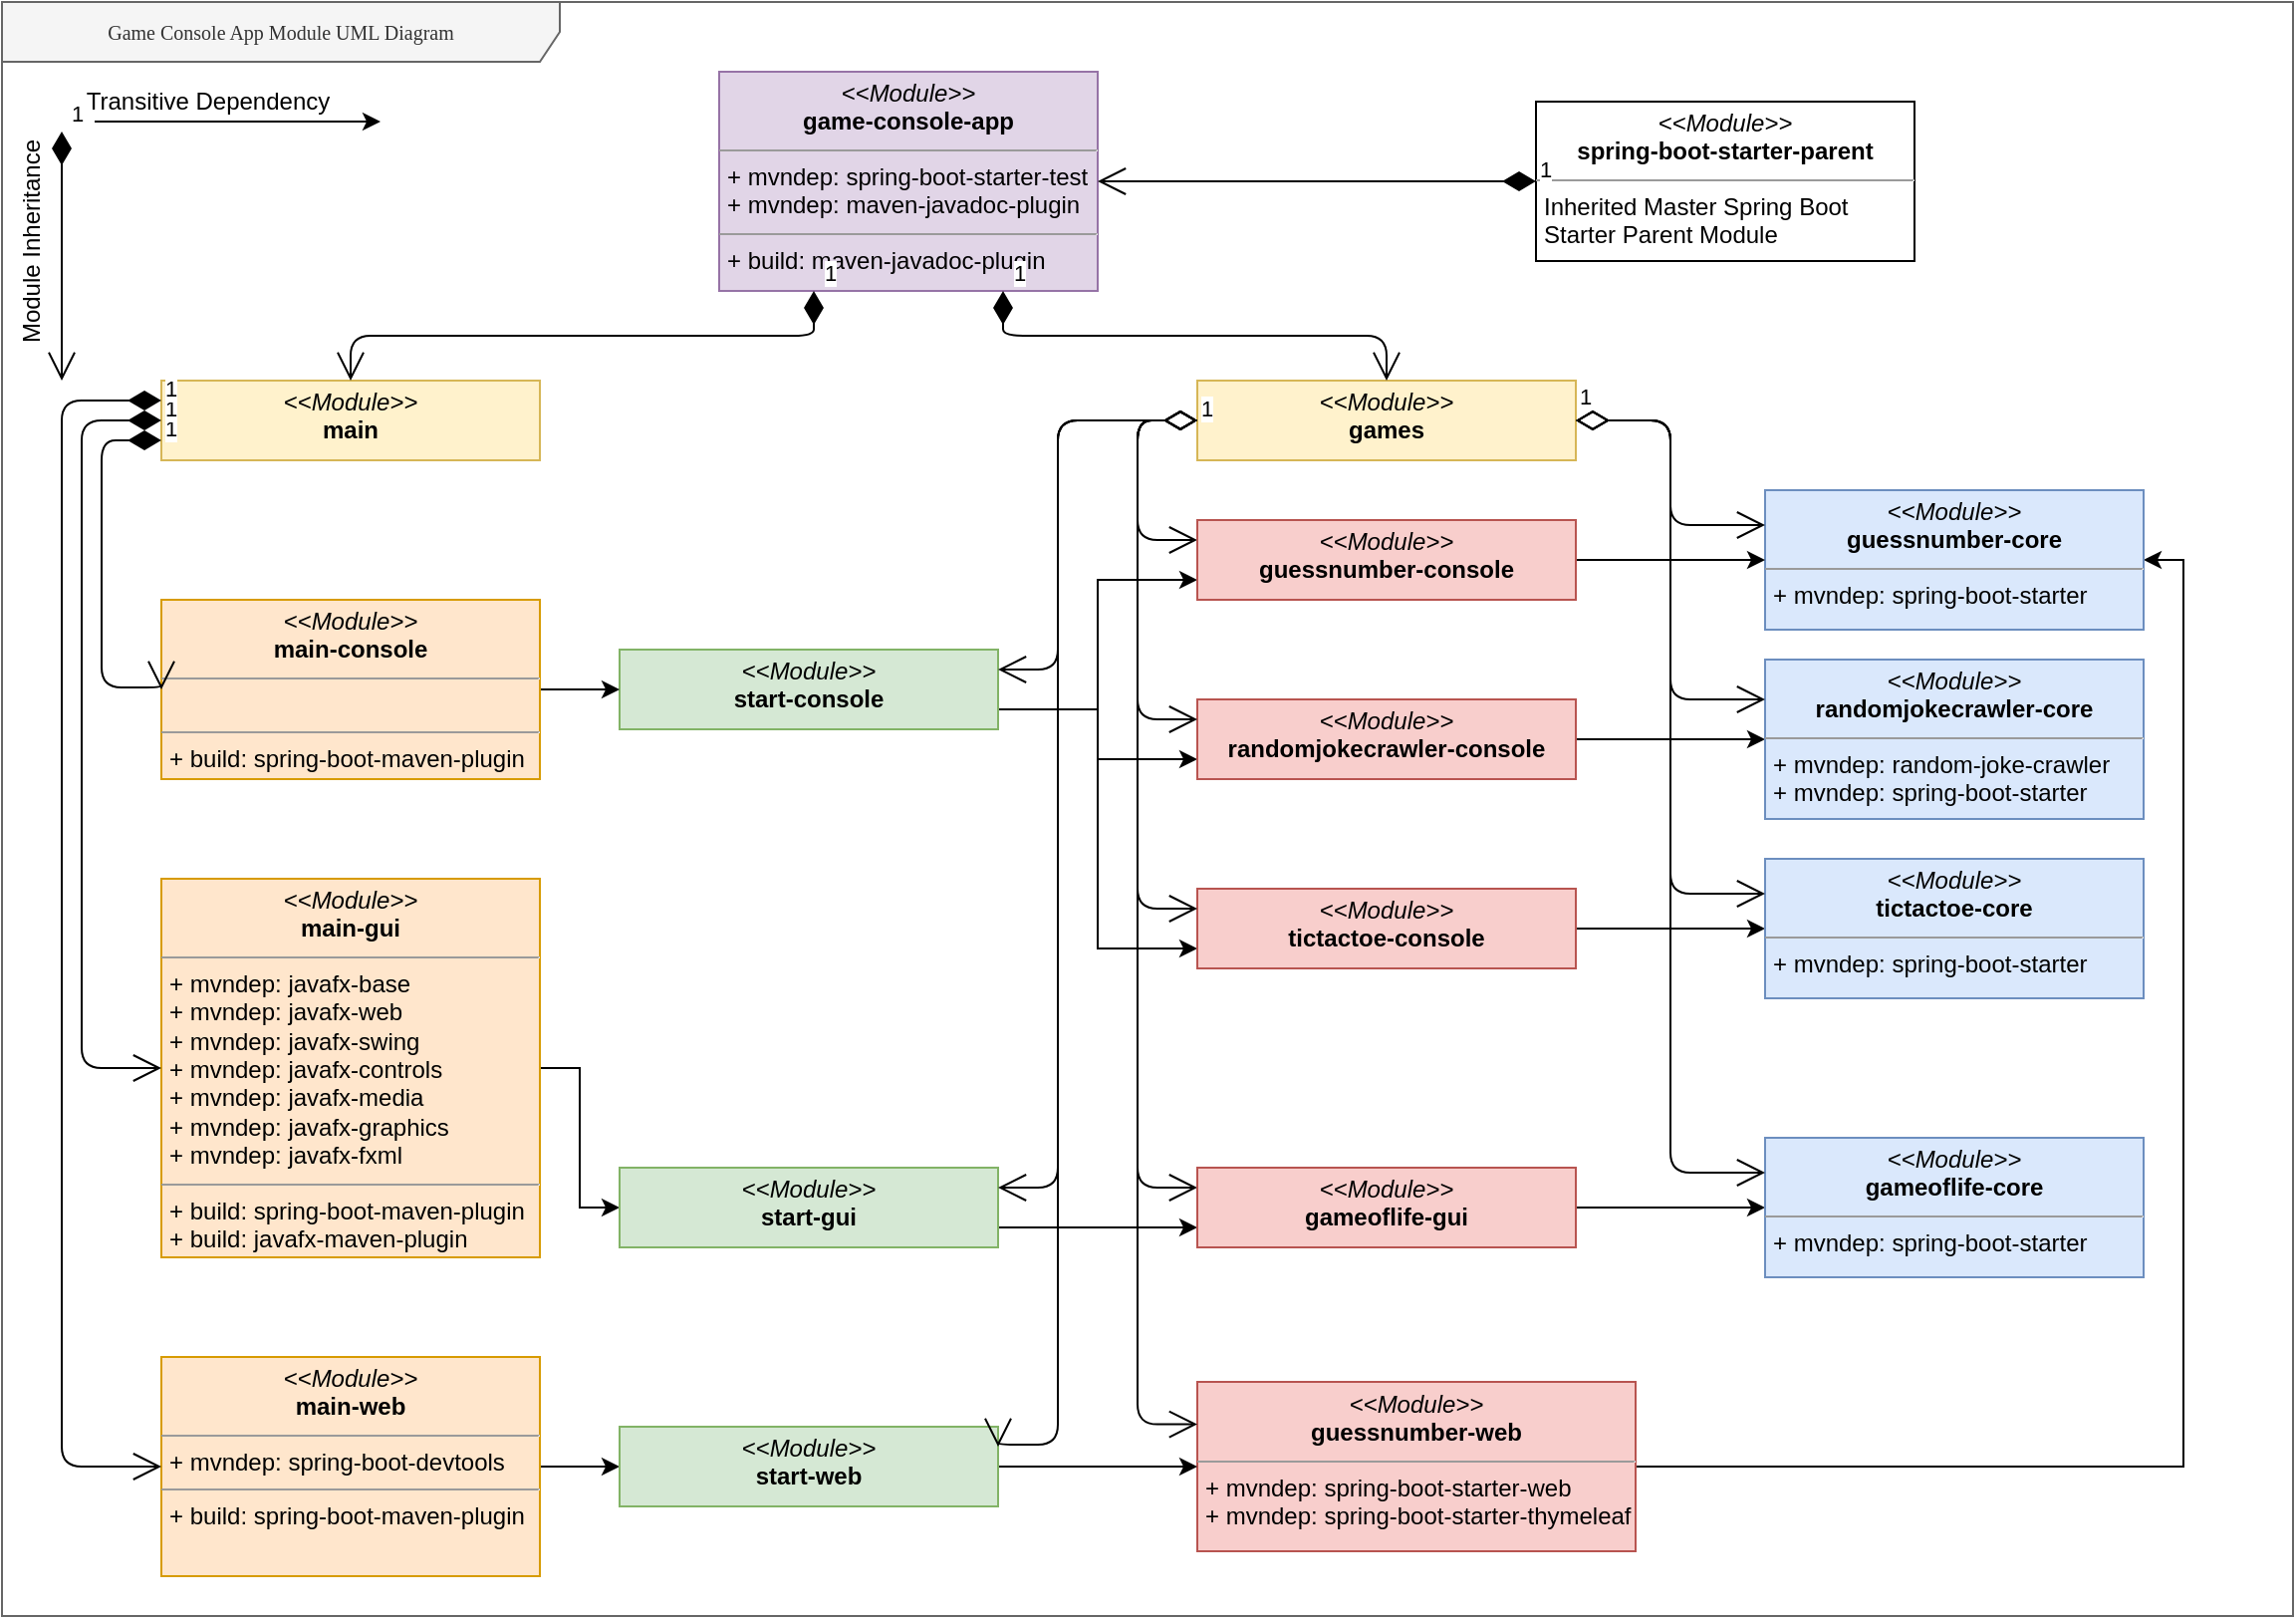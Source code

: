 <mxfile version="12.5.3" type="device"><diagram name="Page-1" id="c4acf3e9-155e-7222-9cf6-157b1a14988f"><mxGraphModel dx="1238" dy="614" grid="1" gridSize="10" guides="1" tooltips="1" connect="1" arrows="1" fold="1" page="1" pageScale="1" pageWidth="1169" pageHeight="827" background="#ffffff" math="0" shadow="0"><root><mxCell id="0"/><mxCell id="1" parent="0"/><mxCell id="17acba5748e5396b-1" value="Game Console App Module UML Diagram" style="shape=umlFrame;whiteSpace=wrap;html=1;rounded=0;shadow=0;comic=0;labelBackgroundColor=none;strokeWidth=1;fontFamily=Verdana;fontSize=10;align=center;width=280;height=30;fillColor=#f5f5f5;strokeColor=#666666;fontColor=#333333;" parent="1" vertex="1"><mxGeometry x="10" y="10" width="1150" height="810" as="geometry"/></mxCell><mxCell id="5d2195bd80daf111-40" style="edgeStyle=orthogonalEdgeStyle;rounded=0;html=1;dashed=1;labelBackgroundColor=none;startFill=0;endArrow=open;endFill=0;endSize=10;fontFamily=Verdana;fontSize=10;" parent="1" edge="1"><mxGeometry relative="1" as="geometry"><Array as="points"/><mxPoint x="730" y="814" as="sourcePoint"/></mxGeometry></mxCell><mxCell id="5d2195bd80daf111-18" value="&lt;p style=&quot;margin: 0px ; margin-top: 4px ; text-align: center&quot;&gt;&lt;i&gt;&amp;lt;&amp;lt;Module&amp;gt;&amp;gt;&lt;/i&gt;&lt;br&gt;&lt;b&gt;spring-boot-starter-parent&lt;/b&gt;&lt;/p&gt;&lt;hr size=&quot;1&quot;&gt;&lt;p style=&quot;margin: 0px ; margin-left: 4px&quot;&gt;Inherited Master Spring Boot&amp;nbsp;&lt;/p&gt;&lt;p style=&quot;margin: 0px ; margin-left: 4px&quot;&gt;&lt;span&gt;Starter Parent Module&lt;/span&gt;&lt;/p&gt;" style="verticalAlign=top;align=left;overflow=fill;fontSize=12;fontFamily=Helvetica;html=1;rounded=0;shadow=0;comic=0;labelBackgroundColor=none;strokeWidth=1" parent="1" vertex="1"><mxGeometry x="780" y="60" width="190" height="80" as="geometry"/></mxCell><mxCell id="Sc2iKdugHcJlQxg6Sadn-1" value="&lt;p style=&quot;margin: 0px ; margin-top: 4px ; text-align: center&quot;&gt;&lt;i&gt;&amp;lt;&amp;lt;Module&amp;gt;&amp;gt;&lt;/i&gt;&lt;br&gt;&lt;b&gt;game-console-app&lt;/b&gt;&lt;/p&gt;&lt;hr size=&quot;1&quot;&gt;&lt;p style=&quot;margin: 0px ; margin-left: 4px&quot;&gt;+ mvndep: spring-boot-starter-test&lt;br&gt;+ mvndep: maven-javadoc-plugin&lt;/p&gt;&lt;hr size=&quot;1&quot;&gt;&lt;p style=&quot;margin: 0px ; margin-left: 4px&quot;&gt;+ build: maven-javadoc-plugin&lt;/p&gt;&lt;p style=&quot;margin: 0px ; margin-left: 4px&quot;&gt;&lt;br&gt;&lt;/p&gt;&lt;p style=&quot;margin: 0px ; margin-left: 4px&quot;&gt;&lt;br&gt;&lt;/p&gt;" style="verticalAlign=top;align=left;overflow=fill;fontSize=12;fontFamily=Helvetica;html=1;rounded=0;shadow=0;comic=0;labelBackgroundColor=none;strokeWidth=1;fillColor=#e1d5e7;strokeColor=#9673a6;" parent="1" vertex="1"><mxGeometry x="370" y="45" width="190" height="110" as="geometry"/></mxCell><mxCell id="Sc2iKdugHcJlQxg6Sadn-7" value="&lt;p style=&quot;margin: 0px ; margin-top: 4px ; text-align: center&quot;&gt;&lt;i&gt;&amp;lt;&amp;lt;Module&amp;gt;&amp;gt;&lt;/i&gt;&lt;br&gt;&lt;b&gt;main&lt;/b&gt;&lt;/p&gt;" style="verticalAlign=top;align=left;overflow=fill;fontSize=12;fontFamily=Helvetica;html=1;rounded=0;shadow=0;comic=0;labelBackgroundColor=none;strokeWidth=1;fillColor=#fff2cc;strokeColor=#d6b656;" parent="1" vertex="1"><mxGeometry x="90" y="200" width="190" height="40" as="geometry"/></mxCell><mxCell id="Sc2iKdugHcJlQxg6Sadn-8" value="&lt;p style=&quot;margin: 0px ; margin-top: 4px ; text-align: center&quot;&gt;&lt;i&gt;&amp;lt;&amp;lt;Module&amp;gt;&amp;gt;&lt;/i&gt;&lt;br&gt;&lt;b&gt;games&lt;/b&gt;&lt;/p&gt;" style="verticalAlign=top;align=left;overflow=fill;fontSize=12;fontFamily=Helvetica;html=1;rounded=0;shadow=0;comic=0;labelBackgroundColor=none;strokeWidth=1;fillColor=#fff2cc;strokeColor=#d6b656;" parent="1" vertex="1"><mxGeometry x="610" y="200" width="190" height="40" as="geometry"/></mxCell><mxCell id="_cEf96mcBa7eI2STw_KN-12" style="edgeStyle=orthogonalEdgeStyle;rounded=0;orthogonalLoop=1;jettySize=auto;html=1;exitX=1;exitY=0.5;exitDx=0;exitDy=0;entryX=0;entryY=0.5;entryDx=0;entryDy=0;" parent="1" source="Sc2iKdugHcJlQxg6Sadn-14" target="Sc2iKdugHcJlQxg6Sadn-19" edge="1"><mxGeometry relative="1" as="geometry"/></mxCell><mxCell id="Sc2iKdugHcJlQxg6Sadn-14" value="&lt;p style=&quot;margin: 0px ; margin-top: 4px ; text-align: center&quot;&gt;&lt;i&gt;&amp;lt;&amp;lt;Module&amp;gt;&amp;gt;&lt;/i&gt;&lt;br&gt;&lt;b&gt;main-gui&lt;/b&gt;&lt;/p&gt;&lt;hr size=&quot;1&quot;&gt;&lt;p style=&quot;margin: 0px ; margin-left: 4px&quot;&gt;+ mvndep: javafx-base&lt;/p&gt;&lt;p style=&quot;margin: 0px ; margin-left: 4px&quot;&gt;+ mvndep: javafx-web&lt;br&gt;&lt;/p&gt;&lt;p style=&quot;margin: 0px ; margin-left: 4px&quot;&gt;+ mvndep: javafx-swing&lt;br&gt;&lt;/p&gt;&lt;p style=&quot;margin: 0px ; margin-left: 4px&quot;&gt;+ mvndep: javafx-controls&lt;br&gt;&lt;/p&gt;&lt;p style=&quot;margin: 0px ; margin-left: 4px&quot;&gt;+ mvndep: javafx-media&lt;br&gt;&lt;/p&gt;&lt;p style=&quot;margin: 0px ; margin-left: 4px&quot;&gt;+ mvndep: javafx-graphics&lt;br&gt;&lt;/p&gt;&lt;p style=&quot;margin: 0px ; margin-left: 4px&quot;&gt;+ mvndep: javafx-fxml&lt;br&gt;&lt;/p&gt;&lt;hr size=&quot;1&quot;&gt;&lt;p style=&quot;margin: 0px ; margin-left: 4px&quot;&gt;+ build: spring-boot-maven-plugin&lt;/p&gt;&lt;p style=&quot;margin: 0px ; margin-left: 4px&quot;&gt;+ build: javafx-maven-plugin&lt;/p&gt;" style="verticalAlign=top;align=left;overflow=fill;fontSize=12;fontFamily=Helvetica;html=1;rounded=0;shadow=0;comic=0;labelBackgroundColor=none;strokeWidth=1;fillColor=#ffe6cc;strokeColor=#d79b00;" parent="1" vertex="1"><mxGeometry x="90" y="450" width="190" height="190" as="geometry"/></mxCell><mxCell id="Sc2iKdugHcJlQxg6Sadn-34" style="edgeStyle=orthogonalEdgeStyle;rounded=0;orthogonalLoop=1;jettySize=auto;html=1;exitX=1;exitY=0.75;exitDx=0;exitDy=0;entryX=0;entryY=0.75;entryDx=0;entryDy=0;" parent="1" source="Sc2iKdugHcJlQxg6Sadn-16" target="Sc2iKdugHcJlQxg6Sadn-30" edge="1"><mxGeometry relative="1" as="geometry"><Array as="points"><mxPoint x="560" y="365"/><mxPoint x="560" y="300"/></Array></mxGeometry></mxCell><mxCell id="Sc2iKdugHcJlQxg6Sadn-36" style="edgeStyle=orthogonalEdgeStyle;rounded=0;orthogonalLoop=1;jettySize=auto;html=1;exitX=1;exitY=0.75;exitDx=0;exitDy=0;entryX=0;entryY=0.75;entryDx=0;entryDy=0;" parent="1" source="Sc2iKdugHcJlQxg6Sadn-16" target="Sc2iKdugHcJlQxg6Sadn-31" edge="1"><mxGeometry relative="1" as="geometry"><mxPoint x="910" y="480" as="targetPoint"/></mxGeometry></mxCell><mxCell id="Sc2iKdugHcJlQxg6Sadn-38" style="edgeStyle=orthogonalEdgeStyle;rounded=0;orthogonalLoop=1;jettySize=auto;html=1;exitX=1;exitY=0.75;exitDx=0;exitDy=0;entryX=0;entryY=0.75;entryDx=0;entryDy=0;" parent="1" source="Sc2iKdugHcJlQxg6Sadn-16" target="Sc2iKdugHcJlQxg6Sadn-32" edge="1"><mxGeometry relative="1" as="geometry"/></mxCell><mxCell id="Sc2iKdugHcJlQxg6Sadn-16" value="&lt;p style=&quot;margin: 0px ; margin-top: 4px ; text-align: center&quot;&gt;&lt;i&gt;&amp;lt;&amp;lt;Module&amp;gt;&amp;gt;&lt;/i&gt;&lt;br&gt;&lt;b&gt;start&lt;/b&gt;&lt;b&gt;-console&lt;/b&gt;&lt;/p&gt;&lt;p style=&quot;margin: 0px ; margin-left: 4px&quot;&gt;&lt;br&gt;&lt;/p&gt;" style="verticalAlign=top;align=left;overflow=fill;fontSize=12;fontFamily=Helvetica;html=1;rounded=0;shadow=0;comic=0;labelBackgroundColor=none;strokeWidth=1;fillColor=#d5e8d4;strokeColor=#82b366;" parent="1" vertex="1"><mxGeometry x="320" y="335" width="190" height="40" as="geometry"/></mxCell><mxCell id="Sc2iKdugHcJlQxg6Sadn-47" style="edgeStyle=orthogonalEdgeStyle;rounded=0;orthogonalLoop=1;jettySize=auto;html=1;exitX=1;exitY=0.75;exitDx=0;exitDy=0;entryX=0;entryY=0.75;entryDx=0;entryDy=0;" parent="1" source="Sc2iKdugHcJlQxg6Sadn-19" target="Sc2iKdugHcJlQxg6Sadn-46" edge="1"><mxGeometry relative="1" as="geometry"/></mxCell><mxCell id="Sc2iKdugHcJlQxg6Sadn-19" value="&lt;p style=&quot;margin: 0px ; margin-top: 4px ; text-align: center&quot;&gt;&lt;i&gt;&amp;lt;&amp;lt;Module&amp;gt;&amp;gt;&lt;/i&gt;&lt;br&gt;&lt;b&gt;start-gui&lt;/b&gt;&lt;/p&gt;" style="verticalAlign=top;align=left;overflow=fill;fontSize=12;fontFamily=Helvetica;html=1;rounded=0;shadow=0;comic=0;labelBackgroundColor=none;strokeWidth=1;fillColor=#d5e8d4;strokeColor=#82b366;" parent="1" vertex="1"><mxGeometry x="320" y="595" width="190" height="40" as="geometry"/></mxCell><mxCell id="Sc2iKdugHcJlQxg6Sadn-45" style="edgeStyle=orthogonalEdgeStyle;rounded=0;orthogonalLoop=1;jettySize=auto;html=1;exitX=1;exitY=0.5;exitDx=0;exitDy=0;entryX=1;entryY=0.5;entryDx=0;entryDy=0;" parent="1" source="Sc2iKdugHcJlQxg6Sadn-21" target="Sc2iKdugHcJlQxg6Sadn-33" edge="1"><mxGeometry relative="1" as="geometry"/></mxCell><mxCell id="Sc2iKdugHcJlQxg6Sadn-21" value="&lt;p style=&quot;margin: 0px ; margin-top: 4px ; text-align: center&quot;&gt;&lt;i&gt;&amp;lt;&amp;lt;Module&amp;gt;&amp;gt;&lt;/i&gt;&lt;br&gt;&lt;b&gt;guessnumber-web&lt;/b&gt;&lt;/p&gt;&lt;hr size=&quot;1&quot;&gt;&lt;p style=&quot;margin: 0px ; margin-left: 4px&quot;&gt;+ mvndep: spring-boot-starter-web&lt;/p&gt;&lt;p style=&quot;margin: 0px ; margin-left: 4px&quot;&gt;+ mvndep: spring-boot-starter-thymeleaf&lt;/p&gt;" style="verticalAlign=top;align=left;overflow=fill;fontSize=12;fontFamily=Helvetica;html=1;rounded=0;shadow=0;comic=0;labelBackgroundColor=none;strokeWidth=1;fillColor=#f8cecc;strokeColor=#b85450;" parent="1" vertex="1"><mxGeometry x="610" y="702.5" width="220" height="85" as="geometry"/></mxCell><mxCell id="_cEf96mcBa7eI2STw_KN-13" style="edgeStyle=orthogonalEdgeStyle;rounded=0;orthogonalLoop=1;jettySize=auto;html=1;exitX=1;exitY=0.5;exitDx=0;exitDy=0;entryX=0;entryY=0.5;entryDx=0;entryDy=0;" parent="1" source="Sc2iKdugHcJlQxg6Sadn-25" target="Sc2iKdugHcJlQxg6Sadn-26" edge="1"><mxGeometry relative="1" as="geometry"/></mxCell><mxCell id="Sc2iKdugHcJlQxg6Sadn-25" value="&lt;p style=&quot;margin: 0px ; margin-top: 4px ; text-align: center&quot;&gt;&lt;i&gt;&amp;lt;&amp;lt;Module&amp;gt;&amp;gt;&lt;/i&gt;&lt;br&gt;&lt;b&gt;main-web&lt;/b&gt;&lt;/p&gt;&lt;hr size=&quot;1&quot;&gt;&lt;p style=&quot;margin: 0px ; margin-left: 4px&quot;&gt;+ mvndep: spring-boot-devtools&lt;/p&gt;&lt;hr size=&quot;1&quot;&gt;&lt;p style=&quot;margin: 0px ; margin-left: 4px&quot;&gt;+ build: spring-boot-maven-plugin&lt;/p&gt;" style="verticalAlign=top;align=left;overflow=fill;fontSize=12;fontFamily=Helvetica;html=1;rounded=0;shadow=0;comic=0;labelBackgroundColor=none;strokeWidth=1;fillColor=#ffe6cc;strokeColor=#d79b00;" parent="1" vertex="1"><mxGeometry x="90" y="690" width="190" height="110" as="geometry"/></mxCell><mxCell id="Sc2iKdugHcJlQxg6Sadn-44" style="edgeStyle=orthogonalEdgeStyle;rounded=0;orthogonalLoop=1;jettySize=auto;html=1;exitX=1;exitY=0.5;exitDx=0;exitDy=0;entryX=0;entryY=0.5;entryDx=0;entryDy=0;" parent="1" source="Sc2iKdugHcJlQxg6Sadn-26" target="Sc2iKdugHcJlQxg6Sadn-21" edge="1"><mxGeometry relative="1" as="geometry"/></mxCell><mxCell id="Sc2iKdugHcJlQxg6Sadn-26" value="&lt;p style=&quot;margin: 0px ; margin-top: 4px ; text-align: center&quot;&gt;&lt;i&gt;&amp;lt;&amp;lt;Module&amp;gt;&amp;gt;&lt;/i&gt;&lt;br&gt;&lt;b&gt;start-web&lt;/b&gt;&lt;/p&gt;" style="verticalAlign=top;align=left;overflow=fill;fontSize=12;fontFamily=Helvetica;html=1;rounded=0;shadow=0;comic=0;labelBackgroundColor=none;strokeWidth=1;fillColor=#d5e8d4;strokeColor=#82b366;" parent="1" vertex="1"><mxGeometry x="320" y="725" width="190" height="40" as="geometry"/></mxCell><mxCell id="_cEf96mcBa7eI2STw_KN-15" style="edgeStyle=orthogonalEdgeStyle;rounded=0;orthogonalLoop=1;jettySize=auto;html=1;exitX=1;exitY=0.5;exitDx=0;exitDy=0;entryX=0;entryY=0.5;entryDx=0;entryDy=0;" parent="1" source="Sc2iKdugHcJlQxg6Sadn-31" target="Sc2iKdugHcJlQxg6Sadn-39" edge="1"><mxGeometry relative="1" as="geometry"/></mxCell><mxCell id="Sc2iKdugHcJlQxg6Sadn-31" value="&lt;p style=&quot;margin: 0px ; margin-top: 4px ; text-align: center&quot;&gt;&lt;i&gt;&amp;lt;&amp;lt;Module&amp;gt;&amp;gt;&lt;/i&gt;&lt;br&gt;&lt;b&gt;randomjokecrawler-console&lt;/b&gt;&lt;/p&gt;" style="verticalAlign=top;align=left;overflow=fill;fontSize=12;fontFamily=Helvetica;html=1;rounded=0;shadow=0;comic=0;labelBackgroundColor=none;strokeWidth=1;fillColor=#f8cecc;strokeColor=#b85450;" parent="1" vertex="1"><mxGeometry x="610" y="360" width="190" height="40" as="geometry"/></mxCell><mxCell id="_cEf96mcBa7eI2STw_KN-16" style="edgeStyle=orthogonalEdgeStyle;rounded=0;orthogonalLoop=1;jettySize=auto;html=1;exitX=1;exitY=0.5;exitDx=0;exitDy=0;entryX=0;entryY=0.5;entryDx=0;entryDy=0;" parent="1" source="Sc2iKdugHcJlQxg6Sadn-32" target="Sc2iKdugHcJlQxg6Sadn-41" edge="1"><mxGeometry relative="1" as="geometry"/></mxCell><mxCell id="Sc2iKdugHcJlQxg6Sadn-33" value="&lt;p style=&quot;margin: 0px ; margin-top: 4px ; text-align: center&quot;&gt;&lt;i&gt;&amp;lt;&amp;lt;Module&amp;gt;&amp;gt;&lt;/i&gt;&lt;br&gt;&lt;b&gt;guessnumber-core&lt;/b&gt;&lt;/p&gt;&lt;hr size=&quot;1&quot;&gt;&lt;p style=&quot;margin: 0px ; margin-left: 4px&quot;&gt;+ mvndep: spring-boot-starter&lt;/p&gt;" style="verticalAlign=top;align=left;overflow=fill;fontSize=12;fontFamily=Helvetica;html=1;rounded=0;shadow=0;comic=0;labelBackgroundColor=none;strokeWidth=1;fillColor=#dae8fc;strokeColor=#6c8ebf;" parent="1" vertex="1"><mxGeometry x="895" y="255" width="190" height="70" as="geometry"/></mxCell><mxCell id="Sc2iKdugHcJlQxg6Sadn-39" value="&lt;p style=&quot;margin: 0px ; margin-top: 4px ; text-align: center&quot;&gt;&lt;i&gt;&amp;lt;&amp;lt;Module&amp;gt;&amp;gt;&lt;/i&gt;&lt;br&gt;&lt;b&gt;randomjokecrawler-core&lt;/b&gt;&lt;/p&gt;&lt;hr size=&quot;1&quot;&gt;&lt;p style=&quot;margin: 0px ; margin-left: 4px&quot;&gt;+ mvndep: random-joke-crawler&lt;/p&gt;&lt;p style=&quot;margin: 0px ; margin-left: 4px&quot;&gt;+ mvndep: spring-boot-starter&lt;/p&gt;" style="verticalAlign=top;align=left;overflow=fill;fontSize=12;fontFamily=Helvetica;html=1;rounded=0;shadow=0;comic=0;labelBackgroundColor=none;strokeWidth=1;fillColor=#dae8fc;strokeColor=#6c8ebf;" parent="1" vertex="1"><mxGeometry x="895" y="340" width="190" height="80" as="geometry"/></mxCell><mxCell id="Sc2iKdugHcJlQxg6Sadn-41" value="&lt;p style=&quot;margin: 0px ; margin-top: 4px ; text-align: center&quot;&gt;&lt;i&gt;&amp;lt;&amp;lt;Module&amp;gt;&amp;gt;&lt;/i&gt;&lt;br&gt;&lt;b&gt;tictactoe-core&lt;/b&gt;&lt;/p&gt;&lt;hr size=&quot;1&quot;&gt;&lt;p style=&quot;margin: 0px ; margin-left: 4px&quot;&gt;+ mvndep: spring-boot-starter&lt;/p&gt;" style="verticalAlign=top;align=left;overflow=fill;fontSize=12;fontFamily=Helvetica;html=1;rounded=0;shadow=0;comic=0;labelBackgroundColor=none;strokeWidth=1;fillColor=#dae8fc;strokeColor=#6c8ebf;" parent="1" vertex="1"><mxGeometry x="895" y="440" width="190" height="70" as="geometry"/></mxCell><mxCell id="_cEf96mcBa7eI2STw_KN-17" style="edgeStyle=orthogonalEdgeStyle;rounded=0;orthogonalLoop=1;jettySize=auto;html=1;exitX=1;exitY=0.5;exitDx=0;exitDy=0;entryX=0;entryY=0.5;entryDx=0;entryDy=0;" parent="1" source="Sc2iKdugHcJlQxg6Sadn-46" target="Sc2iKdugHcJlQxg6Sadn-48" edge="1"><mxGeometry relative="1" as="geometry"/></mxCell><mxCell id="Sc2iKdugHcJlQxg6Sadn-48" value="&lt;p style=&quot;margin: 0px ; margin-top: 4px ; text-align: center&quot;&gt;&lt;i&gt;&amp;lt;&amp;lt;Module&amp;gt;&amp;gt;&lt;/i&gt;&lt;br&gt;&lt;b&gt;gameoflife-core&lt;/b&gt;&lt;/p&gt;&lt;hr size=&quot;1&quot;&gt;&lt;p style=&quot;margin: 0px ; margin-left: 4px&quot;&gt;+ mvndep: spring-boot-starter&lt;/p&gt;" style="verticalAlign=top;align=left;overflow=fill;fontSize=12;fontFamily=Helvetica;html=1;rounded=0;shadow=0;comic=0;labelBackgroundColor=none;strokeWidth=1;fillColor=#dae8fc;strokeColor=#6c8ebf;" parent="1" vertex="1"><mxGeometry x="895" y="580" width="190" height="70" as="geometry"/></mxCell><mxCell id="_cEf96mcBa7eI2STw_KN-11" style="edgeStyle=orthogonalEdgeStyle;rounded=0;orthogonalLoop=1;jettySize=auto;html=1;exitX=1;exitY=0.5;exitDx=0;exitDy=0;entryX=0;entryY=0.5;entryDx=0;entryDy=0;" parent="1" source="Sc2iKdugHcJlQxg6Sadn-15" target="Sc2iKdugHcJlQxg6Sadn-16" edge="1"><mxGeometry relative="1" as="geometry"/></mxCell><mxCell id="Sc2iKdugHcJlQxg6Sadn-15" value="&lt;p style=&quot;margin: 0px ; margin-top: 4px ; text-align: center&quot;&gt;&lt;i&gt;&amp;lt;&amp;lt;Module&amp;gt;&amp;gt;&lt;/i&gt;&lt;br&gt;&lt;b&gt;main-console&lt;/b&gt;&lt;/p&gt;&lt;hr size=&quot;1&quot;&gt;&lt;p style=&quot;margin: 0px ; margin-left: 4px&quot;&gt;&lt;br&gt;&lt;/p&gt;&lt;hr size=&quot;1&quot;&gt;&lt;p style=&quot;margin: 0px ; margin-left: 4px&quot;&gt;+ build: spring-boot-maven-plugin&lt;/p&gt;" style="verticalAlign=top;align=left;overflow=fill;fontSize=12;fontFamily=Helvetica;html=1;rounded=0;shadow=0;comic=0;labelBackgroundColor=none;strokeWidth=1;fillColor=#ffe6cc;strokeColor=#d79b00;" parent="1" vertex="1"><mxGeometry x="90" y="310" width="190" height="90" as="geometry"/></mxCell><mxCell id="_cEf96mcBa7eI2STw_KN-18" value="1" style="endArrow=open;html=1;endSize=12;startArrow=diamondThin;startSize=14;startFill=1;edgeStyle=orthogonalEdgeStyle;align=left;verticalAlign=bottom;entryX=0.5;entryY=0;entryDx=0;entryDy=0;exitX=0.25;exitY=1;exitDx=0;exitDy=0;" parent="1" source="Sc2iKdugHcJlQxg6Sadn-1" target="Sc2iKdugHcJlQxg6Sadn-7" edge="1"><mxGeometry x="-1" y="3" relative="1" as="geometry"><mxPoint x="670" y="260" as="sourcePoint"/><mxPoint x="830" y="260" as="targetPoint"/></mxGeometry></mxCell><mxCell id="_cEf96mcBa7eI2STw_KN-22" value="1" style="endArrow=open;html=1;endSize=12;startArrow=diamondThin;startSize=14;startFill=1;edgeStyle=orthogonalEdgeStyle;align=left;verticalAlign=bottom;entryX=1;entryY=0.5;entryDx=0;entryDy=0;exitX=0;exitY=0.5;exitDx=0;exitDy=0;" parent="1" source="5d2195bd80daf111-18" target="Sc2iKdugHcJlQxg6Sadn-1" edge="1"><mxGeometry x="-1" y="3" relative="1" as="geometry"><mxPoint x="960" y="100" as="sourcePoint"/><mxPoint x="1120" y="100" as="targetPoint"/></mxGeometry></mxCell><mxCell id="_cEf96mcBa7eI2STw_KN-24" value="1" style="endArrow=open;html=1;endSize=12;startArrow=diamondThin;startSize=14;startFill=1;edgeStyle=orthogonalEdgeStyle;align=left;verticalAlign=bottom;exitX=0;exitY=0.75;exitDx=0;exitDy=0;entryX=0;entryY=0.5;entryDx=0;entryDy=0;" parent="1" source="Sc2iKdugHcJlQxg6Sadn-7" target="Sc2iKdugHcJlQxg6Sadn-15" edge="1"><mxGeometry x="-1" y="3" relative="1" as="geometry"><mxPoint x="120" y="300" as="sourcePoint"/><mxPoint x="280" y="300" as="targetPoint"/><Array as="points"><mxPoint x="60" y="230"/><mxPoint x="60" y="354"/></Array></mxGeometry></mxCell><mxCell id="_cEf96mcBa7eI2STw_KN-25" value="1" style="endArrow=open;html=1;endSize=12;startArrow=diamondThin;startSize=14;startFill=1;edgeStyle=orthogonalEdgeStyle;align=left;verticalAlign=bottom;exitX=0;exitY=0.5;exitDx=0;exitDy=0;entryX=0;entryY=0.5;entryDx=0;entryDy=0;" parent="1" source="Sc2iKdugHcJlQxg6Sadn-7" target="Sc2iKdugHcJlQxg6Sadn-14" edge="1"><mxGeometry x="-1" y="3" relative="1" as="geometry"><mxPoint x="70" y="310" as="sourcePoint"/><mxPoint x="230" y="310" as="targetPoint"/><Array as="points"><mxPoint x="50" y="220"/><mxPoint x="50" y="545"/></Array></mxGeometry></mxCell><mxCell id="_cEf96mcBa7eI2STw_KN-27" value="1" style="endArrow=open;html=1;endSize=12;startArrow=diamondThin;startSize=14;startFill=1;edgeStyle=orthogonalEdgeStyle;align=left;verticalAlign=bottom;exitX=0.75;exitY=1;exitDx=0;exitDy=0;entryX=0.5;entryY=0;entryDx=0;entryDy=0;" parent="1" source="Sc2iKdugHcJlQxg6Sadn-1" target="Sc2iKdugHcJlQxg6Sadn-8" edge="1"><mxGeometry x="-1" y="3" relative="1" as="geometry"><mxPoint x="840" y="180" as="sourcePoint"/><mxPoint x="1000" y="180" as="targetPoint"/></mxGeometry></mxCell><mxCell id="_cEf96mcBa7eI2STw_KN-29" value="1" style="endArrow=open;html=1;endSize=12;startArrow=diamondThin;startSize=14;startFill=0;edgeStyle=orthogonalEdgeStyle;align=left;verticalAlign=bottom;exitX=0;exitY=0.5;exitDx=0;exitDy=0;entryX=0;entryY=0.25;entryDx=0;entryDy=0;" parent="1" source="Sc2iKdugHcJlQxg6Sadn-8" target="Sc2iKdugHcJlQxg6Sadn-30" edge="1"><mxGeometry x="-1" y="3" relative="1" as="geometry"><mxPoint x="600" y="620" as="sourcePoint"/><mxPoint x="760" y="620" as="targetPoint"/><Array as="points"><mxPoint x="580" y="220"/><mxPoint x="580" y="280"/></Array></mxGeometry></mxCell><mxCell id="_cEf96mcBa7eI2STw_KN-34" value="1" style="endArrow=open;html=1;endSize=12;startArrow=diamondThin;startSize=14;startFill=0;edgeStyle=orthogonalEdgeStyle;align=left;verticalAlign=bottom;entryX=1;entryY=0.25;entryDx=0;entryDy=0;exitX=0;exitY=0.5;exitDx=0;exitDy=0;" parent="1" source="Sc2iKdugHcJlQxg6Sadn-8" target="Sc2iKdugHcJlQxg6Sadn-26" edge="1"><mxGeometry x="-1" y="3" relative="1" as="geometry"><mxPoint x="550" y="220" as="sourcePoint"/><mxPoint x="710" y="220" as="targetPoint"/><Array as="points"><mxPoint x="540" y="220"/><mxPoint x="540" y="734"/></Array></mxGeometry></mxCell><mxCell id="_cEf96mcBa7eI2STw_KN-36" value="1" style="endArrow=open;html=1;endSize=12;startArrow=diamondThin;startSize=14;startFill=0;edgeStyle=orthogonalEdgeStyle;align=left;verticalAlign=bottom;entryX=1;entryY=0.25;entryDx=0;entryDy=0;exitX=0;exitY=0.5;exitDx=0;exitDy=0;" parent="1" source="Sc2iKdugHcJlQxg6Sadn-8" target="Sc2iKdugHcJlQxg6Sadn-16" edge="1"><mxGeometry x="-1" y="3" relative="1" as="geometry"><mxPoint x="570" y="240" as="sourcePoint"/><mxPoint x="730" y="240" as="targetPoint"/><Array as="points"><mxPoint x="540" y="220"/><mxPoint x="540" y="345"/></Array></mxGeometry></mxCell><mxCell id="_cEf96mcBa7eI2STw_KN-37" value="1" style="endArrow=open;html=1;endSize=12;startArrow=diamondThin;startSize=14;startFill=0;edgeStyle=orthogonalEdgeStyle;align=left;verticalAlign=bottom;entryX=0;entryY=0.25;entryDx=0;entryDy=0;exitX=0;exitY=0.5;exitDx=0;exitDy=0;" parent="1" source="Sc2iKdugHcJlQxg6Sadn-8" target="Sc2iKdugHcJlQxg6Sadn-21" edge="1"><mxGeometry x="-1" y="3" relative="1" as="geometry"><mxPoint x="580" y="250" as="sourcePoint"/><mxPoint x="740" y="250" as="targetPoint"/><Array as="points"><mxPoint x="580" y="220"/><mxPoint x="580" y="724"/></Array></mxGeometry></mxCell><mxCell id="_cEf96mcBa7eI2STw_KN-38" value="1" style="endArrow=open;html=1;endSize=12;startArrow=diamondThin;startSize=14;startFill=0;edgeStyle=orthogonalEdgeStyle;align=left;verticalAlign=bottom;entryX=0;entryY=0.25;entryDx=0;entryDy=0;exitX=0;exitY=0.5;exitDx=0;exitDy=0;" parent="1" source="Sc2iKdugHcJlQxg6Sadn-8" target="Sc2iKdugHcJlQxg6Sadn-46" edge="1"><mxGeometry x="-1" y="3" relative="1" as="geometry"><mxPoint x="590" y="260" as="sourcePoint"/><mxPoint x="750" y="260" as="targetPoint"/><Array as="points"><mxPoint x="580" y="220"/><mxPoint x="580" y="605"/></Array></mxGeometry></mxCell><mxCell id="_cEf96mcBa7eI2STw_KN-45" value="1" style="endArrow=open;html=1;endSize=12;startArrow=diamondThin;startSize=14;startFill=0;edgeStyle=orthogonalEdgeStyle;align=left;verticalAlign=bottom;entryX=0;entryY=0.25;entryDx=0;entryDy=0;exitX=0;exitY=0.5;exitDx=0;exitDy=0;" parent="1" source="Sc2iKdugHcJlQxg6Sadn-8" target="Sc2iKdugHcJlQxg6Sadn-31" edge="1"><mxGeometry x="-1" y="3" relative="1" as="geometry"><mxPoint x="740" y="564.58" as="sourcePoint"/><mxPoint x="900" y="564.58" as="targetPoint"/><Array as="points"><mxPoint x="580" y="220"/><mxPoint x="580" y="370"/></Array></mxGeometry></mxCell><mxCell id="_cEf96mcBa7eI2STw_KN-51" value="1" style="endArrow=open;html=1;endSize=12;startArrow=diamondThin;startSize=14;startFill=1;edgeStyle=orthogonalEdgeStyle;align=left;verticalAlign=bottom;" parent="1" edge="1"><mxGeometry x="-1" y="3" relative="1" as="geometry"><mxPoint x="40" y="75" as="sourcePoint"/><mxPoint x="40" y="200" as="targetPoint"/><Array as="points"><mxPoint x="40" y="95"/><mxPoint x="40" y="95"/></Array></mxGeometry></mxCell><mxCell id="_cEf96mcBa7eI2STw_KN-52" value="Transitive Dependency" style="text;html=1;strokeColor=none;fillColor=none;align=center;verticalAlign=middle;whiteSpace=wrap;rounded=0;" parent="1" vertex="1"><mxGeometry x="50" y="50" width="127" height="20" as="geometry"/></mxCell><mxCell id="_cEf96mcBa7eI2STw_KN-53" value="Module Inheritance" style="text;html=1;strokeColor=none;fillColor=none;align=center;verticalAlign=middle;whiteSpace=wrap;rounded=0;rotation=-90;" parent="1" vertex="1"><mxGeometry x="-35" y="120" width="120" height="20" as="geometry"/></mxCell><mxCell id="_cEf96mcBa7eI2STw_KN-56" style="edgeStyle=orthogonalEdgeStyle;rounded=0;orthogonalLoop=1;jettySize=auto;html=1;exitX=1;exitY=0.5;exitDx=0;exitDy=0;" parent="1" edge="1"><mxGeometry relative="1" as="geometry"><mxPoint x="56.5" y="70" as="sourcePoint"/><mxPoint x="200" y="70" as="targetPoint"/></mxGeometry></mxCell><mxCell id="_cEf96mcBa7eI2STw_KN-62" style="edgeStyle=orthogonalEdgeStyle;rounded=0;orthogonalLoop=1;jettySize=auto;html=1;exitX=1;exitY=0.5;exitDx=0;exitDy=0;entryX=0;entryY=0.5;entryDx=0;entryDy=0;" parent="1" source="Sc2iKdugHcJlQxg6Sadn-30" target="Sc2iKdugHcJlQxg6Sadn-33" edge="1"><mxGeometry relative="1" as="geometry"/></mxCell><mxCell id="Sc2iKdugHcJlQxg6Sadn-30" value="&lt;p style=&quot;margin: 0px ; margin-top: 4px ; text-align: center&quot;&gt;&lt;i&gt;&amp;lt;&amp;lt;Module&amp;gt;&amp;gt;&lt;/i&gt;&lt;br&gt;&lt;b&gt;guessnumber-console&lt;/b&gt;&lt;/p&gt;" style="verticalAlign=top;align=left;overflow=fill;fontSize=12;fontFamily=Helvetica;html=1;rounded=0;shadow=0;comic=0;labelBackgroundColor=none;strokeWidth=1;fillColor=#f8cecc;strokeColor=#b85450;" parent="1" vertex="1"><mxGeometry x="610" y="270" width="190" height="40" as="geometry"/></mxCell><mxCell id="Sc2iKdugHcJlQxg6Sadn-46" value="&lt;p style=&quot;margin: 0px ; margin-top: 4px ; text-align: center&quot;&gt;&lt;i&gt;&amp;lt;&amp;lt;Module&amp;gt;&amp;gt;&lt;/i&gt;&lt;br&gt;&lt;b&gt;gameoflife-gui&lt;/b&gt;&lt;/p&gt;&lt;p style=&quot;margin: 0px ; margin-top: 4px ; text-align: center&quot;&gt;&lt;b&gt;&lt;br&gt;&lt;/b&gt;&lt;/p&gt;" style="verticalAlign=top;align=left;overflow=fill;fontSize=12;fontFamily=Helvetica;html=1;rounded=0;shadow=0;comic=0;labelBackgroundColor=none;strokeWidth=1;fillColor=#f8cecc;strokeColor=#b85450;" parent="1" vertex="1"><mxGeometry x="610" y="595" width="190" height="40" as="geometry"/></mxCell><mxCell id="Sc2iKdugHcJlQxg6Sadn-32" value="&lt;p style=&quot;margin: 0px ; margin-top: 4px ; text-align: center&quot;&gt;&lt;i&gt;&amp;lt;&amp;lt;Module&amp;gt;&amp;gt;&lt;/i&gt;&lt;br&gt;&lt;b&gt;tictactoe-console&lt;/b&gt;&lt;/p&gt;" style="verticalAlign=top;align=left;overflow=fill;fontSize=12;fontFamily=Helvetica;html=1;rounded=0;shadow=0;comic=0;labelBackgroundColor=none;strokeWidth=1;fillColor=#f8cecc;strokeColor=#b85450;" parent="1" vertex="1"><mxGeometry x="610" y="455" width="190" height="40" as="geometry"/></mxCell><mxCell id="_cEf96mcBa7eI2STw_KN-61" value="1" style="endArrow=open;html=1;endSize=12;startArrow=diamondThin;startSize=14;startFill=0;edgeStyle=orthogonalEdgeStyle;align=left;verticalAlign=bottom;entryX=0;entryY=0.25;entryDx=0;entryDy=0;exitX=0;exitY=0.5;exitDx=0;exitDy=0;" parent="1" source="Sc2iKdugHcJlQxg6Sadn-8" target="Sc2iKdugHcJlQxg6Sadn-32" edge="1"><mxGeometry x="-1" y="3" relative="1" as="geometry"><mxPoint x="610.471" y="220.353" as="sourcePoint"/><mxPoint x="610.471" y="369.765" as="targetPoint"/><Array as="points"><mxPoint x="580" y="220"/><mxPoint x="580" y="465"/></Array></mxGeometry></mxCell><mxCell id="_cEf96mcBa7eI2STw_KN-65" value="1" style="endArrow=open;html=1;endSize=12;startArrow=diamondThin;startSize=14;startFill=1;edgeStyle=orthogonalEdgeStyle;align=left;verticalAlign=bottom;exitX=0;exitY=0.25;exitDx=0;exitDy=0;entryX=0;entryY=0.5;entryDx=0;entryDy=0;" parent="1" source="Sc2iKdugHcJlQxg6Sadn-7" target="Sc2iKdugHcJlQxg6Sadn-25" edge="1"><mxGeometry x="-1" y="3" relative="1" as="geometry"><mxPoint x="111.665" y="209.862" as="sourcePoint"/><mxPoint x="66.665" y="329.862" as="targetPoint"/><Array as="points"><mxPoint x="40" y="210"/><mxPoint x="40" y="745"/></Array></mxGeometry></mxCell><mxCell id="_cEf96mcBa7eI2STw_KN-66" value="1" style="endArrow=open;html=1;endSize=12;startArrow=diamondThin;startSize=14;startFill=0;edgeStyle=orthogonalEdgeStyle;align=left;verticalAlign=bottom;exitX=1;exitY=0.5;exitDx=0;exitDy=0;entryX=0;entryY=0.25;entryDx=0;entryDy=0;" parent="1" source="Sc2iKdugHcJlQxg6Sadn-8" target="Sc2iKdugHcJlQxg6Sadn-48" edge="1"><mxGeometry x="-1" y="3" relative="1" as="geometry"><mxPoint x="850" y="180" as="sourcePoint"/><mxPoint x="1010" y="180" as="targetPoint"/></mxGeometry></mxCell><mxCell id="_cEf96mcBa7eI2STw_KN-67" value="1" style="endArrow=open;html=1;endSize=12;startArrow=diamondThin;startSize=14;startFill=0;edgeStyle=orthogonalEdgeStyle;align=left;verticalAlign=bottom;exitX=1;exitY=0.5;exitDx=0;exitDy=0;entryX=0;entryY=0.25;entryDx=0;entryDy=0;" parent="1" source="Sc2iKdugHcJlQxg6Sadn-8" target="Sc2iKdugHcJlQxg6Sadn-41" edge="1"><mxGeometry x="-1" y="3" relative="1" as="geometry"><mxPoint x="860" y="190.0" as="sourcePoint"/><mxPoint x="1020" y="190.0" as="targetPoint"/></mxGeometry></mxCell><mxCell id="_cEf96mcBa7eI2STw_KN-68" value="1" style="endArrow=open;html=1;endSize=12;startArrow=diamondThin;startSize=14;startFill=0;edgeStyle=orthogonalEdgeStyle;align=left;verticalAlign=bottom;exitX=1;exitY=0.5;exitDx=0;exitDy=0;entryX=0;entryY=0.25;entryDx=0;entryDy=0;" parent="1" source="Sc2iKdugHcJlQxg6Sadn-8" target="Sc2iKdugHcJlQxg6Sadn-39" edge="1"><mxGeometry x="-1" y="3" relative="1" as="geometry"><mxPoint x="870" y="210.0" as="sourcePoint"/><mxPoint x="1030" y="210.0" as="targetPoint"/></mxGeometry></mxCell><mxCell id="_cEf96mcBa7eI2STw_KN-69" value="1" style="endArrow=open;html=1;endSize=12;startArrow=diamondThin;startSize=14;startFill=0;edgeStyle=orthogonalEdgeStyle;align=left;verticalAlign=bottom;exitX=1;exitY=0.5;exitDx=0;exitDy=0;entryX=0;entryY=0.25;entryDx=0;entryDy=0;" parent="1" source="Sc2iKdugHcJlQxg6Sadn-8" target="Sc2iKdugHcJlQxg6Sadn-33" edge="1"><mxGeometry x="-1" y="3" relative="1" as="geometry"><mxPoint x="880" y="210.0" as="sourcePoint"/><mxPoint x="1040" y="210.0" as="targetPoint"/></mxGeometry></mxCell><mxCell id="_cEf96mcBa7eI2STw_KN-70" value="1" style="endArrow=open;html=1;endSize=12;startArrow=diamondThin;startSize=14;startFill=0;edgeStyle=orthogonalEdgeStyle;align=left;verticalAlign=bottom;exitX=0;exitY=0.5;exitDx=0;exitDy=0;entryX=1;entryY=0.25;entryDx=0;entryDy=0;" parent="1" source="Sc2iKdugHcJlQxg6Sadn-8" target="Sc2iKdugHcJlQxg6Sadn-19" edge="1"><mxGeometry x="-1" y="3" relative="1" as="geometry"><mxPoint x="870" y="200.0" as="sourcePoint"/><mxPoint x="1030" y="200.0" as="targetPoint"/><Array as="points"><mxPoint x="540" y="220"/><mxPoint x="540" y="605"/></Array></mxGeometry></mxCell></root></mxGraphModel></diagram></mxfile>